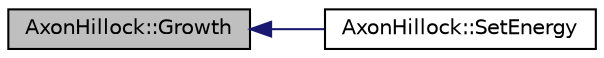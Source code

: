 digraph "AxonHillock::Growth"
{
  edge [fontname="Helvetica",fontsize="10",labelfontname="Helvetica",labelfontsize="10"];
  node [fontname="Helvetica",fontsize="10",shape=record];
  rankdir="LR";
  Node1 [label="AxonHillock::Growth",height=0.2,width=0.4,color="black", fillcolor="grey75", style="filled", fontcolor="black"];
  Node1 -> Node2 [dir="back",color="midnightblue",fontsize="10",style="solid"];
  Node2 [label="AxonHillock::SetEnergy",height=0.2,width=0.4,color="black", fillcolor="white", style="filled",URL="$class_axon_hillock.html#a8fc49a39c362bf04debed341ad63ac9c"];
}

